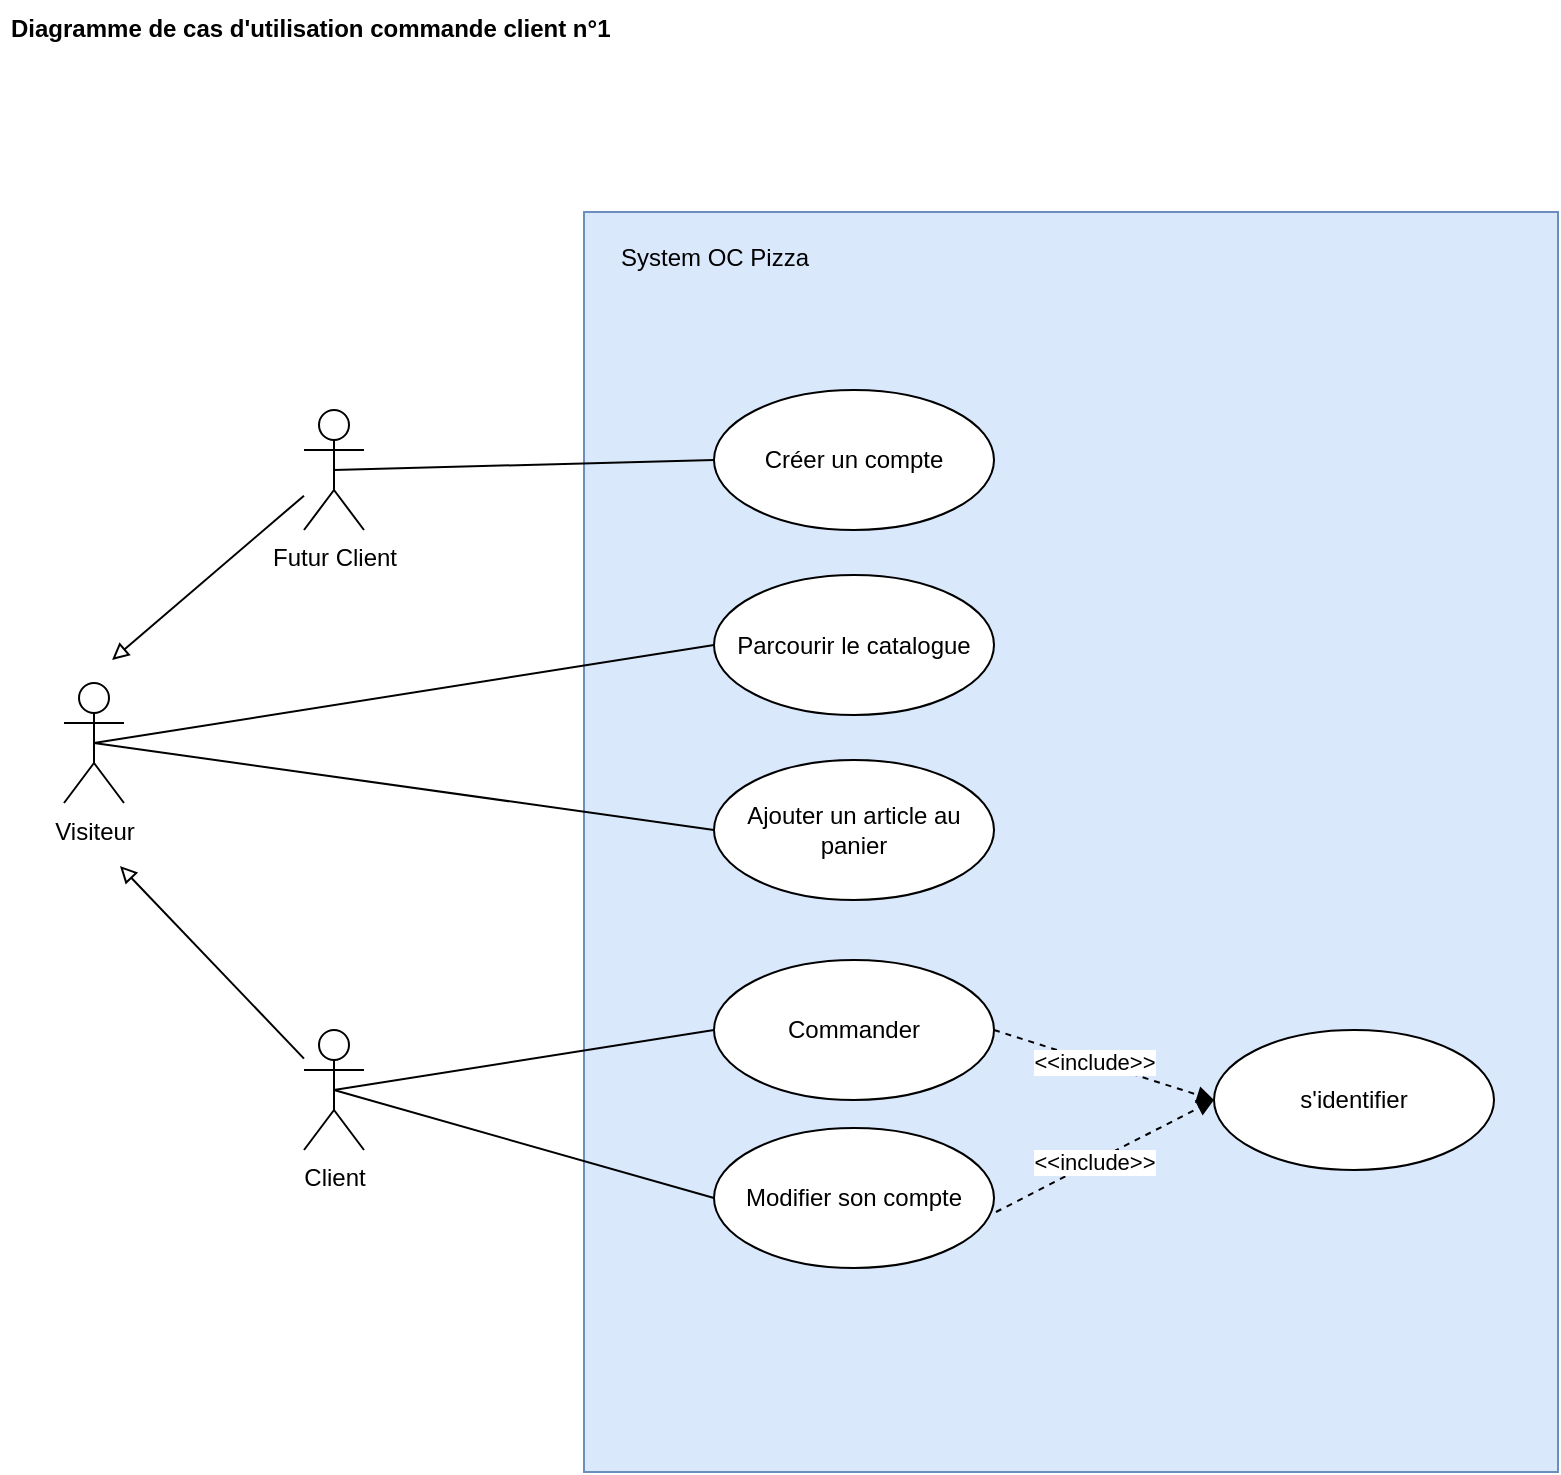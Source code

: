 <mxfile version="10.7.5" type="github"><diagram id="JyewgY5fW5GwQvbCHZMt" name="Page-1"><mxGraphModel dx="961" dy="506" grid="0" gridSize="10" guides="1" tooltips="1" connect="1" arrows="1" fold="1" page="1" pageScale="1" pageWidth="827" pageHeight="1169" math="0" shadow="0"><root><mxCell id="0"/><mxCell id="1" parent="0"/><mxCell id="UzLh6fYsP8_uI1JXRNLo-1" value="" style="rounded=0;whiteSpace=wrap;html=1;fillColor=#dae8fc;strokeColor=#6c8ebf;" parent="1" vertex="1"><mxGeometry x="299" y="113" width="487" height="630" as="geometry"/></mxCell><mxCell id="K4qejNiPM75E0a2eYyHc-4" value="Visiteur" style="shape=umlActor;verticalLabelPosition=bottom;labelBackgroundColor=#ffffff;verticalAlign=top;html=1;" parent="1" vertex="1"><mxGeometry x="39" y="348.5" width="30" height="60" as="geometry"/></mxCell><mxCell id="1fBPymo8KHfcIan3zini-11" style="edgeStyle=none;rounded=0;orthogonalLoop=1;jettySize=auto;html=1;endArrow=block;endFill=0;" parent="1" source="K4qejNiPM75E0a2eYyHc-5" edge="1"><mxGeometry relative="1" as="geometry"><mxPoint x="67" y="440" as="targetPoint"/></mxGeometry></mxCell><mxCell id="K4qejNiPM75E0a2eYyHc-5" value="Client" style="shape=umlActor;verticalLabelPosition=bottom;labelBackgroundColor=#ffffff;verticalAlign=top;html=1;" parent="1" vertex="1"><mxGeometry x="159" y="522" width="30" height="60" as="geometry"/></mxCell><mxCell id="K4qejNiPM75E0a2eYyHc-6" value="Créer un compte" style="ellipse;whiteSpace=wrap;html=1;" parent="1" vertex="1"><mxGeometry x="364" y="202" width="140" height="70" as="geometry"/></mxCell><mxCell id="K4qejNiPM75E0a2eYyHc-7" value="Parcourir le catalogue" style="ellipse;whiteSpace=wrap;html=1;" parent="1" vertex="1"><mxGeometry x="364" y="294.5" width="140" height="70" as="geometry"/></mxCell><mxCell id="K4qejNiPM75E0a2eYyHc-8" value="Ajouter un article au panier" style="ellipse;whiteSpace=wrap;html=1;" parent="1" vertex="1"><mxGeometry x="364" y="387" width="140" height="70" as="geometry"/></mxCell><mxCell id="1fBPymo8KHfcIan3zini-1" value="Commander" style="ellipse;whiteSpace=wrap;html=1;" parent="1" vertex="1"><mxGeometry x="364" y="487" width="140" height="70" as="geometry"/></mxCell><mxCell id="1fBPymo8KHfcIan3zini-2" value="Modifier son compte" style="ellipse;whiteSpace=wrap;html=1;" parent="1" vertex="1"><mxGeometry x="364" y="571" width="140" height="70" as="geometry"/></mxCell><mxCell id="1fBPymo8KHfcIan3zini-3" value="" style="endArrow=none;html=1;entryX=0;entryY=0.5;entryDx=0;entryDy=0;exitX=0.5;exitY=0.5;exitDx=0;exitDy=0;exitPerimeter=0;" parent="1" source="Q5NexWk7gaBLdIOtgQEJ-1" target="K4qejNiPM75E0a2eYyHc-6" edge="1"><mxGeometry width="50" height="50" relative="1" as="geometry"><mxPoint x="159.286" y="235.286" as="sourcePoint"/><mxPoint x="104" y="707" as="targetPoint"/></mxGeometry></mxCell><mxCell id="1fBPymo8KHfcIan3zini-4" value="" style="endArrow=none;html=1;entryX=0;entryY=0.5;entryDx=0;entryDy=0;exitX=0.5;exitY=0.5;exitDx=0;exitDy=0;exitPerimeter=0;" parent="1" source="K4qejNiPM75E0a2eYyHc-4" target="K4qejNiPM75E0a2eYyHc-7" edge="1"><mxGeometry width="50" height="50" relative="1" as="geometry"><mxPoint x="54" y="757" as="sourcePoint"/><mxPoint x="104" y="707" as="targetPoint"/></mxGeometry></mxCell><mxCell id="1fBPymo8KHfcIan3zini-5" value="" style="endArrow=none;html=1;entryX=0;entryY=0.5;entryDx=0;entryDy=0;exitX=0.5;exitY=0.5;exitDx=0;exitDy=0;exitPerimeter=0;" parent="1" source="K4qejNiPM75E0a2eYyHc-4" target="K4qejNiPM75E0a2eYyHc-8" edge="1"><mxGeometry width="50" height="50" relative="1" as="geometry"><mxPoint x="54" y="757" as="sourcePoint"/><mxPoint x="104" y="707" as="targetPoint"/></mxGeometry></mxCell><mxCell id="1fBPymo8KHfcIan3zini-6" value="" style="endArrow=none;html=1;entryX=0;entryY=0.5;entryDx=0;entryDy=0;exitX=0.5;exitY=0.5;exitDx=0;exitDy=0;exitPerimeter=0;" parent="1" source="K4qejNiPM75E0a2eYyHc-5" target="1fBPymo8KHfcIan3zini-1" edge="1"><mxGeometry width="50" height="50" relative="1" as="geometry"><mxPoint x="54" y="757" as="sourcePoint"/><mxPoint x="104" y="707" as="targetPoint"/></mxGeometry></mxCell><mxCell id="1fBPymo8KHfcIan3zini-7" value="" style="endArrow=none;html=1;entryX=0;entryY=0.5;entryDx=0;entryDy=0;exitX=0.5;exitY=0.5;exitDx=0;exitDy=0;exitPerimeter=0;" parent="1" source="K4qejNiPM75E0a2eYyHc-5" target="1fBPymo8KHfcIan3zini-2" edge="1"><mxGeometry width="50" height="50" relative="1" as="geometry"><mxPoint x="54" y="757" as="sourcePoint"/><mxPoint x="104" y="707" as="targetPoint"/></mxGeometry></mxCell><mxCell id="H3LByWC0bO7XI84rloTg-1" value="s'identifier" style="ellipse;whiteSpace=wrap;html=1;" parent="1" vertex="1"><mxGeometry x="614" y="522" width="140" height="70" as="geometry"/></mxCell><mxCell id="H3LByWC0bO7XI84rloTg-4" value="&amp;lt;&amp;lt;include&amp;gt;&amp;gt;" style="html=1;verticalAlign=bottom;endArrow=block;dashed=1;entryX=0;entryY=0.5;entryDx=0;entryDy=0;exitX=1;exitY=0.5;exitDx=0;exitDy=0;" parent="1" source="1fBPymo8KHfcIan3zini-1" target="H3LByWC0bO7XI84rloTg-1" edge="1"><mxGeometry x="-0.044" y="-9" width="80" relative="1" as="geometry"><mxPoint x="54" y="727" as="sourcePoint"/><mxPoint x="134" y="727" as="targetPoint"/><mxPoint as="offset"/></mxGeometry></mxCell><mxCell id="H3LByWC0bO7XI84rloTg-5" value="&amp;lt;&amp;lt;include&amp;gt;&amp;gt;" style="html=1;verticalAlign=bottom;endArrow=block;dashed=1;entryX=0;entryY=0.5;entryDx=0;entryDy=0;exitX=1.007;exitY=0.6;exitDx=0;exitDy=0;exitPerimeter=0;" parent="1" source="1fBPymo8KHfcIan3zini-2" target="H3LByWC0bO7XI84rloTg-1" edge="1"><mxGeometry x="-0.168" y="-8" width="80" relative="1" as="geometry"><mxPoint x="54" y="727" as="sourcePoint"/><mxPoint x="134" y="727" as="targetPoint"/><mxPoint as="offset"/></mxGeometry></mxCell><mxCell id="UzLh6fYsP8_uI1JXRNLo-2" value="System OC Pizza" style="text;html=1;strokeColor=none;fillColor=none;align=center;verticalAlign=middle;whiteSpace=wrap;rounded=0;" parent="1" vertex="1"><mxGeometry x="306.5" y="126" width="115" height="20" as="geometry"/></mxCell><mxCell id="Q5NexWk7gaBLdIOtgQEJ-5" style="rounded=0;orthogonalLoop=1;jettySize=auto;html=1;endArrow=block;endFill=0;" edge="1" parent="1" source="Q5NexWk7gaBLdIOtgQEJ-1"><mxGeometry relative="1" as="geometry"><mxPoint x="63" y="337" as="targetPoint"/></mxGeometry></mxCell><mxCell id="Q5NexWk7gaBLdIOtgQEJ-1" value="Futur Client" style="shape=umlActor;verticalLabelPosition=bottom;labelBackgroundColor=#ffffff;verticalAlign=top;html=1;" vertex="1" parent="1"><mxGeometry x="159" y="212" width="30" height="60" as="geometry"/></mxCell><mxCell id="Q5NexWk7gaBLdIOtgQEJ-10" value="Diagramme de cas d'utilisation commande client n°1" style="text;align=left;fontStyle=1;verticalAlign=middle;spacingLeft=3;spacingRight=3;strokeColor=none;rotatable=0;points=[[0,0.5],[1,0.5]];portConstraint=eastwest;" vertex="1" parent="1"><mxGeometry x="7.5" y="7.5" width="333" height="26" as="geometry"/></mxCell></root></mxGraphModel></diagram></mxfile>